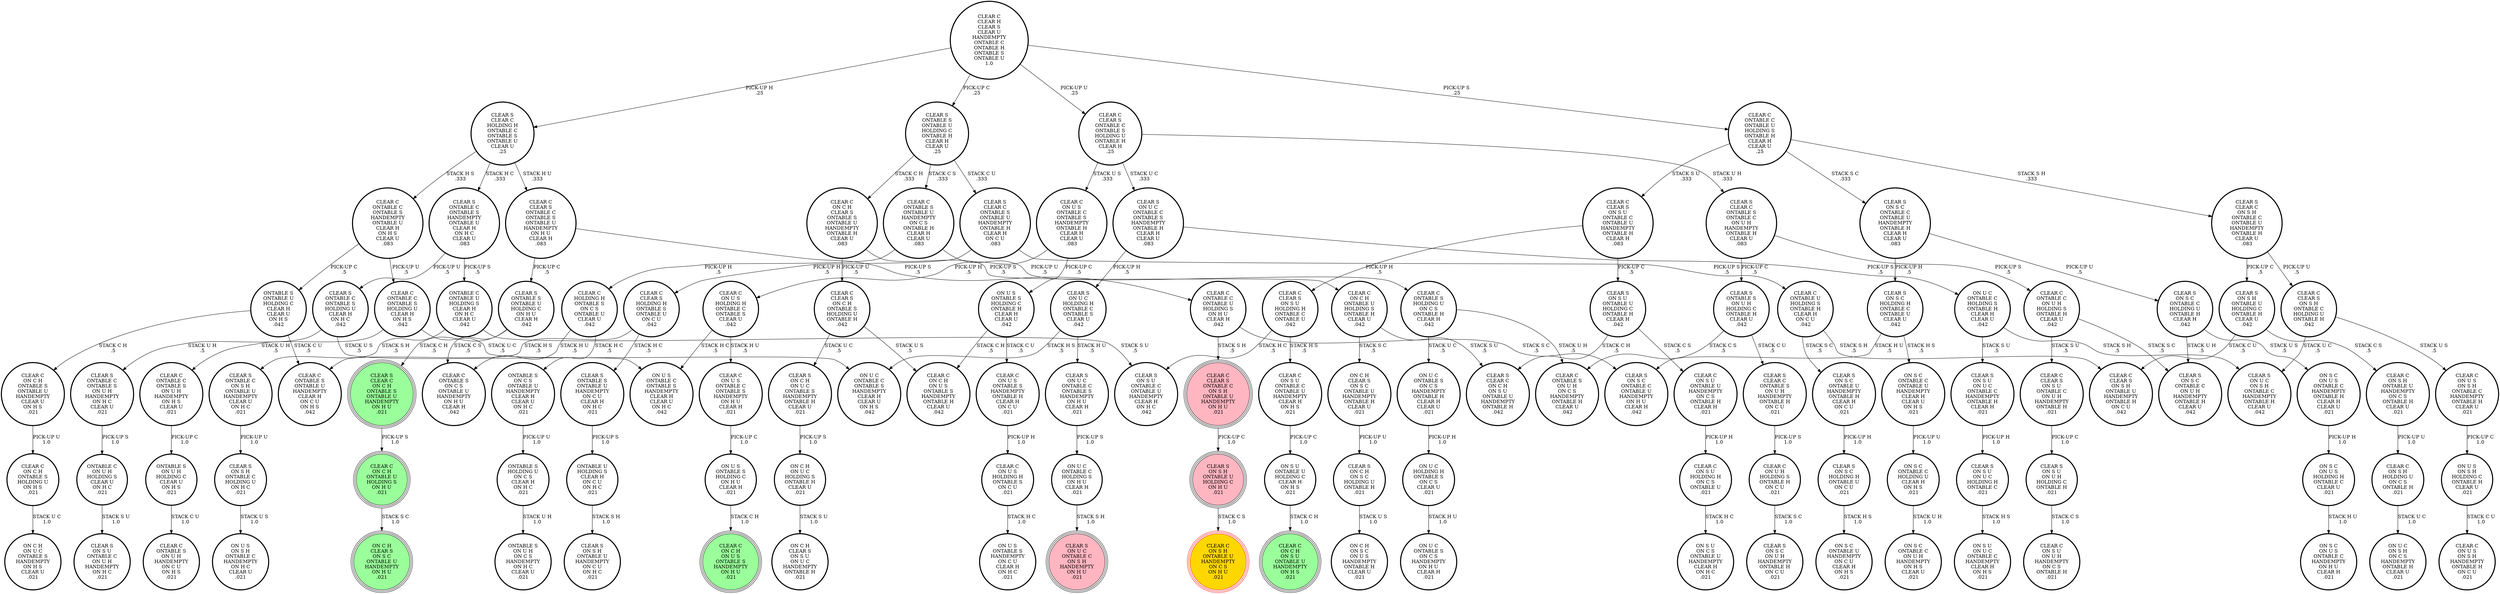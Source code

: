digraph {
"ONTABLE S\nONTABLE U\nHOLDING C\nCLEAR H\nCLEAR U\nON H S\n.042\n" -> "CLEAR C\nONTABLE S\nONTABLE U\nHANDEMPTY\nCLEAR H\nON C U\nON H S\n.042\n"[label="STACK C U\n.5\n"];
"ONTABLE S\nONTABLE U\nHOLDING C\nCLEAR H\nCLEAR U\nON H S\n.042\n" -> "CLEAR C\nON C H\nONTABLE S\nONTABLE U\nHANDEMPTY\nCLEAR U\nON H S\n.021\n"[label="STACK C H\n.5\n"];
"CLEAR C\nON C H\nONTABLE U\nHOLDING S\nON H U\n.021\n" -> "ON C H\nCLEAR S\nON S C\nONTABLE U\nHANDEMPTY\nON H U\n.021\n"[label="STACK S C\n1.0\n"];
"CLEAR S\nON U C\nHOLDING H\nONTABLE C\nONTABLE S\nCLEAR U\n.042\n" -> "CLEAR S\nON U C\nONTABLE C\nONTABLE S\nHANDEMPTY\nON H U\nCLEAR H\n.021\n"[label="STACK H U\n.5\n"];
"CLEAR S\nON U C\nHOLDING H\nONTABLE C\nONTABLE S\nCLEAR U\n.042\n" -> "ON U C\nONTABLE C\nONTABLE S\nHANDEMPTY\nCLEAR H\nCLEAR U\nON H S\n.042\n"[label="STACK H S\n.5\n"];
"CLEAR C\nCLEAR S\nON S U\nHOLDING H\nONTABLE C\nONTABLE U\n.042\n" -> "CLEAR C\nON S U\nONTABLE C\nONTABLE U\nHANDEMPTY\nCLEAR H\nON H S\n.021\n"[label="STACK H S\n.5\n"];
"CLEAR C\nCLEAR S\nON S U\nHOLDING H\nONTABLE C\nONTABLE U\n.042\n" -> "CLEAR S\nON S U\nONTABLE C\nONTABLE U\nHANDEMPTY\nCLEAR H\nON H C\n.042\n"[label="STACK H C\n.5\n"];
"ON U C\nONTABLE C\nHOLDING S\nON H U\nCLEAR H\n.021\n" -> "CLEAR S\nON U C\nONTABLE C\nON S H\nHANDEMPTY\nON H U\n.021\n"[label="STACK S H\n1.0\n"];
"CLEAR S\nON S H\nONTABLE C\nHOLDING U\nON H C\n.021\n" -> "ON U S\nON S H\nONTABLE C\nHANDEMPTY\nON H C\nCLEAR U\n.021\n"[label="STACK U S\n1.0\n"];
"CLEAR S\nCLEAR C\nONTABLE S\nONTABLE C\nON U H\nHANDEMPTY\nONTABLE H\nCLEAR U\n.083\n" -> "CLEAR C\nONTABLE C\nON U H\nHOLDING S\nONTABLE H\nCLEAR U\n.042\n"[label="PICK-UP S\n.5\n"];
"CLEAR S\nCLEAR C\nONTABLE S\nONTABLE C\nON U H\nHANDEMPTY\nONTABLE H\nCLEAR U\n.083\n" -> "CLEAR S\nONTABLE S\nON U H\nHOLDING C\nONTABLE H\nCLEAR U\n.042\n"[label="PICK-UP C\n.5\n"];
"CLEAR S\nON S C\nHOLDING H\nONTABLE U\nON C U\n.021\n" -> "ON S C\nONTABLE U\nHANDEMPTY\nON C U\nCLEAR H\nON H S\n.021\n"[label="STACK H S\n1.0\n"];
"CLEAR C\nON U S\nHOLDING H\nONTABLE C\nONTABLE S\nCLEAR U\n.042\n" -> "ON U S\nONTABLE C\nONTABLE S\nHANDEMPTY\nCLEAR H\nCLEAR U\nON H C\n.042\n"[label="STACK H C\n.5\n"];
"CLEAR C\nON U S\nHOLDING H\nONTABLE C\nONTABLE S\nCLEAR U\n.042\n" -> "CLEAR C\nON U S\nONTABLE C\nONTABLE S\nHANDEMPTY\nON H U\nCLEAR H\n.021\n"[label="STACK H U\n.5\n"];
"ON U C\nONTABLE C\nHOLDING S\nONTABLE H\nCLEAR H\nCLEAR U\n.042\n" -> "CLEAR S\nON U C\nON S H\nONTABLE C\nHANDEMPTY\nONTABLE H\nCLEAR U\n.042\n"[label="STACK S H\n.5\n"];
"ON U C\nONTABLE C\nHOLDING S\nONTABLE H\nCLEAR H\nCLEAR U\n.042\n" -> "CLEAR S\nON S U\nON U C\nONTABLE C\nHANDEMPTY\nONTABLE H\nCLEAR H\n.021\n"[label="STACK S U\n.5\n"];
"ON U S\nONTABLE S\nHOLDING C\nONTABLE H\nCLEAR H\nCLEAR U\n.042\n" -> "CLEAR C\nON U S\nONTABLE S\nHANDEMPTY\nONTABLE H\nCLEAR H\nON C U\n.021\n"[label="STACK C U\n.5\n"];
"ON U S\nONTABLE S\nHOLDING C\nONTABLE H\nCLEAR H\nCLEAR U\n.042\n" -> "CLEAR C\nON C H\nON U S\nONTABLE S\nHANDEMPTY\nONTABLE H\nCLEAR U\n.042\n"[label="STACK C H\n.5\n"];
"CLEAR S\nCLEAR C\nONTABLE S\nONTABLE U\nHANDEMPTY\nONTABLE H\nCLEAR H\nON C U\n.083\n" -> "CLEAR C\nCLEAR S\nHOLDING H\nONTABLE S\nONTABLE U\nON C U\n.042\n"[label="PICK-UP H\n.5\n"];
"CLEAR S\nCLEAR C\nONTABLE S\nONTABLE U\nHANDEMPTY\nONTABLE H\nCLEAR H\nON C U\n.083\n" -> "CLEAR C\nONTABLE U\nHOLDING S\nONTABLE H\nCLEAR H\nON C U\n.042\n"[label="PICK-UP S\n.5\n"];
"ON U C\nHOLDING H\nONTABLE S\nON C S\nCLEAR U\n.021\n" -> "ON U C\nONTABLE S\nON C S\nHANDEMPTY\nON H U\nCLEAR H\n.021\n"[label="STACK H U\n1.0\n"];
"CLEAR S\nCLEAR C\nHOLDING H\nONTABLE C\nONTABLE S\nONTABLE U\nCLEAR U\n.25\n" -> "CLEAR C\nONTABLE C\nONTABLE S\nHANDEMPTY\nONTABLE U\nCLEAR H\nON H S\nCLEAR U\n.083\n"[label="STACK H S\n.333\n"];
"CLEAR S\nCLEAR C\nHOLDING H\nONTABLE C\nONTABLE S\nONTABLE U\nCLEAR U\n.25\n" -> "CLEAR S\nONTABLE C\nONTABLE S\nHANDEMPTY\nONTABLE U\nCLEAR H\nON H C\nCLEAR U\n.083\n"[label="STACK H C\n.333\n"];
"CLEAR S\nCLEAR C\nHOLDING H\nONTABLE C\nONTABLE S\nONTABLE U\nCLEAR U\n.25\n" -> "CLEAR C\nCLEAR S\nONTABLE C\nONTABLE S\nONTABLE U\nHANDEMPTY\nON H U\nCLEAR H\n.083\n"[label="STACK H U\n.333\n"];
"CLEAR C\nCLEAR H\nCLEAR S\nCLEAR U\nHANDEMPTY\nONTABLE C\nONTABLE H\nONTABLE S\nONTABLE U\n1.0\n" -> "CLEAR S\nONTABLE S\nONTABLE U\nHOLDING C\nONTABLE H\nCLEAR H\nCLEAR U\n.25\n"[label="PICK-UP C\n.25\n"];
"CLEAR C\nCLEAR H\nCLEAR S\nCLEAR U\nHANDEMPTY\nONTABLE C\nONTABLE H\nONTABLE S\nONTABLE U\n1.0\n" -> "CLEAR C\nCLEAR S\nONTABLE C\nONTABLE S\nHOLDING U\nONTABLE H\nCLEAR H\n.25\n"[label="PICK-UP U\n.25\n"];
"CLEAR C\nCLEAR H\nCLEAR S\nCLEAR U\nHANDEMPTY\nONTABLE C\nONTABLE H\nONTABLE S\nONTABLE U\n1.0\n" -> "CLEAR C\nONTABLE C\nONTABLE U\nHOLDING S\nONTABLE H\nCLEAR H\nCLEAR U\n.25\n"[label="PICK-UP S\n.25\n"];
"CLEAR C\nCLEAR H\nCLEAR S\nCLEAR U\nHANDEMPTY\nONTABLE C\nONTABLE H\nONTABLE S\nONTABLE U\n1.0\n" -> "CLEAR S\nCLEAR C\nHOLDING H\nONTABLE C\nONTABLE S\nONTABLE U\nCLEAR U\n.25\n"[label="PICK-UP H\n.25\n"];
"ON C H\nON U C\nHOLDING S\nONTABLE H\nCLEAR U\n.021\n" -> "ON C H\nCLEAR S\nON S U\nON U C\nHANDEMPTY\nONTABLE H\n.021\n"[label="STACK S U\n1.0\n"];
"CLEAR C\nCLEAR S\nONTABLE C\nONTABLE S\nHOLDING U\nONTABLE H\nCLEAR H\n.25\n" -> "CLEAR S\nON U C\nONTABLE C\nONTABLE S\nHANDEMPTY\nONTABLE H\nCLEAR H\nCLEAR U\n.083\n"[label="STACK U C\n.333\n"];
"CLEAR C\nCLEAR S\nONTABLE C\nONTABLE S\nHOLDING U\nONTABLE H\nCLEAR H\n.25\n" -> "CLEAR S\nCLEAR C\nONTABLE S\nONTABLE C\nON U H\nHANDEMPTY\nONTABLE H\nCLEAR U\n.083\n"[label="STACK U H\n.333\n"];
"CLEAR C\nCLEAR S\nONTABLE C\nONTABLE S\nHOLDING U\nONTABLE H\nCLEAR H\n.25\n" -> "CLEAR C\nON U S\nONTABLE C\nONTABLE S\nHANDEMPTY\nONTABLE H\nCLEAR H\nCLEAR U\n.083\n"[label="STACK U S\n.333\n"];
"CLEAR S\nCLEAR C\nON S H\nONTABLE C\nONTABLE U\nHANDEMPTY\nONTABLE H\nCLEAR U\n.083\n" -> "CLEAR S\nON S H\nONTABLE U\nHOLDING C\nONTABLE H\nCLEAR U\n.042\n"[label="PICK-UP C\n.5\n"];
"CLEAR S\nCLEAR C\nON S H\nONTABLE C\nONTABLE U\nHANDEMPTY\nONTABLE H\nCLEAR U\n.083\n" -> "CLEAR C\nCLEAR S\nON S H\nONTABLE C\nHOLDING U\nONTABLE H\n.042\n"[label="PICK-UP U\n.5\n"];
"ON U S\nONTABLE S\nHOLDING C\nON H U\nCLEAR H\n.021\n" -> "CLEAR C\nON C H\nON U S\nONTABLE S\nHANDEMPTY\nON H U\n.021\n"[label="STACK C H\n1.0\n"];
"CLEAR S\nON S H\nONTABLE U\nHOLDING C\nONTABLE H\nCLEAR U\n.042\n" -> "CLEAR C\nON S H\nONTABLE U\nHANDEMPTY\nON C S\nONTABLE H\nCLEAR U\n.021\n"[label="STACK C S\n.5\n"];
"CLEAR S\nON S H\nONTABLE U\nHOLDING C\nONTABLE H\nCLEAR U\n.042\n" -> "CLEAR C\nCLEAR S\nON S H\nONTABLE U\nHANDEMPTY\nONTABLE H\nON C U\n.042\n"[label="STACK C U\n.5\n"];
"CLEAR S\nONTABLE C\nONTABLE S\nHANDEMPTY\nONTABLE U\nCLEAR H\nON H C\nCLEAR U\n.083\n" -> "CLEAR S\nONTABLE C\nONTABLE S\nHOLDING U\nCLEAR H\nON H C\n.042\n"[label="PICK-UP U\n.5\n"];
"CLEAR S\nONTABLE C\nONTABLE S\nHANDEMPTY\nONTABLE U\nCLEAR H\nON H C\nCLEAR U\n.083\n" -> "ONTABLE C\nONTABLE U\nHOLDING S\nCLEAR H\nON H C\nCLEAR U\n.042\n"[label="PICK-UP S\n.5\n"];
"CLEAR C\nCLEAR S\nON S U\nONTABLE C\nONTABLE U\nHANDEMPTY\nONTABLE H\nCLEAR H\n.083\n" -> "CLEAR C\nCLEAR S\nON S U\nHOLDING H\nONTABLE C\nONTABLE U\n.042\n"[label="PICK-UP H\n.5\n"];
"CLEAR C\nCLEAR S\nON S U\nONTABLE C\nONTABLE U\nHANDEMPTY\nONTABLE H\nCLEAR H\n.083\n" -> "CLEAR S\nON S U\nONTABLE U\nHOLDING C\nONTABLE H\nCLEAR H\n.042\n"[label="PICK-UP C\n.5\n"];
"CLEAR C\nON U S\nONTABLE C\nONTABLE S\nHANDEMPTY\nON H U\nCLEAR H\n.021\n" -> "ON U S\nONTABLE S\nHOLDING C\nON H U\nCLEAR H\n.021\n"[label="PICK-UP C\n1.0\n"];
"CLEAR C\nON S U\nONTABLE C\nONTABLE U\nHANDEMPTY\nCLEAR H\nON H S\n.021\n" -> "ON S U\nONTABLE U\nHOLDING C\nCLEAR H\nON H S\n.021\n"[label="PICK-UP C\n1.0\n"];
"CLEAR S\nONTABLE S\nONTABLE U\nHOLDING C\nONTABLE H\nCLEAR H\nCLEAR U\n.25\n" -> "CLEAR S\nCLEAR C\nONTABLE S\nONTABLE U\nHANDEMPTY\nONTABLE H\nCLEAR H\nON C U\n.083\n"[label="STACK C U\n.333\n"];
"CLEAR S\nONTABLE S\nONTABLE U\nHOLDING C\nONTABLE H\nCLEAR H\nCLEAR U\n.25\n" -> "CLEAR C\nONTABLE S\nONTABLE U\nHANDEMPTY\nON C S\nONTABLE H\nCLEAR H\nCLEAR U\n.083\n"[label="STACK C S\n.333\n"];
"CLEAR S\nONTABLE S\nONTABLE U\nHOLDING C\nONTABLE H\nCLEAR H\nCLEAR U\n.25\n" -> "CLEAR C\nON C H\nCLEAR S\nONTABLE S\nONTABLE U\nHANDEMPTY\nONTABLE H\nCLEAR U\n.083\n"[label="STACK C H\n.333\n"];
"CLEAR S\nONTABLE S\nONTABLE U\nHOLDING C\nON H U\nCLEAR H\n.042\n" -> "CLEAR S\nCLEAR C\nON C H\nONTABLE S\nONTABLE U\nHANDEMPTY\nON H U\n.021\n"[label="STACK C H\n.5\n"];
"CLEAR S\nONTABLE S\nONTABLE U\nHOLDING C\nON H U\nCLEAR H\n.042\n" -> "CLEAR C\nONTABLE S\nON C S\nONTABLE U\nHANDEMPTY\nON H U\nCLEAR H\n.042\n"[label="STACK C S\n.5\n"];
"CLEAR C\nONTABLE S\nHOLDING U\nON C S\nONTABLE H\nCLEAR H\n.042\n" -> "ON U C\nONTABLE S\nON C S\nHANDEMPTY\nONTABLE H\nCLEAR H\nCLEAR U\n.021\n"[label="STACK U C\n.5\n"];
"CLEAR C\nONTABLE S\nHOLDING U\nON C S\nONTABLE H\nCLEAR H\n.042\n" -> "CLEAR C\nONTABLE S\nON U H\nON C S\nHANDEMPTY\nONTABLE H\nCLEAR U\n.042\n"[label="STACK U H\n.5\n"];
"ON U C\nONTABLE S\nON C S\nHANDEMPTY\nONTABLE H\nCLEAR H\nCLEAR U\n.021\n" -> "ON U C\nHOLDING H\nONTABLE S\nON C S\nCLEAR U\n.021\n"[label="PICK-UP H\n1.0\n"];
"CLEAR C\nON U S\nONTABLE S\nHANDEMPTY\nONTABLE H\nCLEAR H\nON C U\n.021\n" -> "CLEAR C\nON U S\nHOLDING H\nONTABLE S\nON C U\n.021\n"[label="PICK-UP H\n1.0\n"];
"CLEAR S\nON S H\nONTABLE U\nHOLDING C\nON H U\n.021\n" -> "CLEAR C\nON S H\nONTABLE U\nHANDEMPTY\nON C S\nON H U\n.021\n"[label="STACK C S\n1.0\n"];
"CLEAR S\nCLEAR C\nON C H\nONTABLE S\nONTABLE U\nHANDEMPTY\nON H U\n.021\n" -> "CLEAR C\nON C H\nONTABLE U\nHOLDING S\nON H U\n.021\n"[label="PICK-UP S\n1.0\n"];
"CLEAR C\nON C H\nONTABLE S\nONTABLE U\nHANDEMPTY\nCLEAR U\nON H S\n.021\n" -> "CLEAR C\nON C H\nONTABLE S\nHOLDING U\nON H S\n.021\n"[label="PICK-UP U\n1.0\n"];
"CLEAR C\nON C H\nCLEAR S\nONTABLE S\nONTABLE U\nHANDEMPTY\nONTABLE H\nCLEAR U\n.083\n" -> "CLEAR C\nCLEAR S\nON C H\nONTABLE S\nHOLDING U\nONTABLE H\n.042\n"[label="PICK-UP U\n.5\n"];
"CLEAR C\nON C H\nCLEAR S\nONTABLE S\nONTABLE U\nHANDEMPTY\nONTABLE H\nCLEAR U\n.083\n" -> "CLEAR C\nON C H\nONTABLE U\nHOLDING S\nONTABLE H\nCLEAR U\n.042\n"[label="PICK-UP S\n.5\n"];
"CLEAR C\nCLEAR S\nONTABLE C\nON S H\nONTABLE U\nHANDEMPTY\nON H U\n.021\n" -> "CLEAR S\nON S H\nONTABLE U\nHOLDING C\nON H U\n.021\n"[label="PICK-UP C\n1.0\n"];
"CLEAR C\nONTABLE C\nONTABLE S\nON U H\nHANDEMPTY\nON H S\nCLEAR U\n.021\n" -> "ONTABLE S\nON U H\nHOLDING C\nCLEAR U\nON H S\n.021\n"[label="PICK-UP C\n1.0\n"];
"ONTABLE C\nONTABLE U\nHOLDING S\nCLEAR H\nON H C\nCLEAR U\n.042\n" -> "CLEAR S\nONTABLE C\nON S H\nONTABLE U\nHANDEMPTY\nCLEAR U\nON H C\n.021\n"[label="STACK S H\n.5\n"];
"ONTABLE C\nONTABLE U\nHOLDING S\nCLEAR H\nON H C\nCLEAR U\n.042\n" -> "CLEAR S\nON S U\nONTABLE C\nONTABLE U\nHANDEMPTY\nCLEAR H\nON H C\n.042\n"[label="STACK S U\n.5\n"];
"CLEAR C\nON S H\nONTABLE U\nHANDEMPTY\nON C S\nONTABLE H\nCLEAR U\n.021\n" -> "CLEAR C\nON S H\nHOLDING U\nON C S\nONTABLE H\n.021\n"[label="PICK-UP U\n1.0\n"];
"CLEAR C\nONTABLE C\nON U H\nHOLDING S\nONTABLE H\nCLEAR U\n.042\n" -> "CLEAR C\nCLEAR S\nON S U\nONTABLE C\nON U H\nHANDEMPTY\nONTABLE H\n.021\n"[label="STACK S U\n.5\n"];
"CLEAR C\nONTABLE C\nON U H\nHOLDING S\nONTABLE H\nCLEAR U\n.042\n" -> "CLEAR S\nON S C\nONTABLE C\nON U H\nHANDEMPTY\nONTABLE H\nCLEAR U\n.042\n"[label="STACK S C\n.5\n"];
"ONTABLE S\nON U H\nHOLDING C\nCLEAR U\nON H S\n.021\n" -> "CLEAR C\nONTABLE S\nON U H\nHANDEMPTY\nON C U\nON H S\n.021\n"[label="STACK C U\n1.0\n"];
"ON S U\nONTABLE U\nHOLDING C\nCLEAR H\nON H S\n.021\n" -> "CLEAR C\nON C H\nON S U\nONTABLE U\nHANDEMPTY\nON H S\n.021\n"[label="STACK C H\n1.0\n"];
"CLEAR S\nON S C\nHOLDING H\nONTABLE C\nONTABLE U\nCLEAR U\n.042\n" -> "CLEAR S\nON S C\nONTABLE C\nONTABLE U\nHANDEMPTY\nON H U\nCLEAR H\n.042\n"[label="STACK H U\n.5\n"];
"CLEAR S\nON S C\nHOLDING H\nONTABLE C\nONTABLE U\nCLEAR U\n.042\n" -> "ON S C\nONTABLE C\nONTABLE U\nHANDEMPTY\nCLEAR H\nCLEAR U\nON H S\n.021\n"[label="STACK H S\n.5\n"];
"CLEAR C\nONTABLE C\nONTABLE S\nHOLDING U\nCLEAR H\nON H S\n.042\n" -> "CLEAR C\nONTABLE C\nONTABLE S\nON U H\nHANDEMPTY\nON H S\nCLEAR U\n.021\n"[label="STACK U H\n.5\n"];
"CLEAR C\nONTABLE C\nONTABLE S\nHOLDING U\nCLEAR H\nON H S\n.042\n" -> "ON U C\nONTABLE C\nONTABLE S\nHANDEMPTY\nCLEAR H\nCLEAR U\nON H S\n.042\n"[label="STACK U C\n.5\n"];
"CLEAR S\nON S C\nONTABLE C\nHOLDING U\nONTABLE H\nCLEAR H\n.042\n" -> "CLEAR S\nON S C\nONTABLE C\nON U H\nHANDEMPTY\nONTABLE H\nCLEAR U\n.042\n"[label="STACK U H\n.5\n"];
"CLEAR S\nON S C\nONTABLE C\nHOLDING U\nONTABLE H\nCLEAR H\n.042\n" -> "ON S C\nON U S\nONTABLE C\nHANDEMPTY\nONTABLE H\nCLEAR H\nCLEAR U\n.021\n"[label="STACK U S\n.5\n"];
"CLEAR C\nCLEAR S\nON C H\nONTABLE S\nHOLDING U\nONTABLE H\n.042\n" -> "CLEAR C\nON C H\nON U S\nONTABLE S\nHANDEMPTY\nONTABLE H\nCLEAR U\n.042\n"[label="STACK U S\n.5\n"];
"CLEAR C\nCLEAR S\nON C H\nONTABLE S\nHOLDING U\nONTABLE H\n.042\n" -> "CLEAR S\nON C H\nON U C\nONTABLE S\nHANDEMPTY\nONTABLE H\nCLEAR U\n.021\n"[label="STACK U C\n.5\n"];
"CLEAR S\nON S U\nON U C\nONTABLE C\nHANDEMPTY\nONTABLE H\nCLEAR H\n.021\n" -> "CLEAR S\nON S U\nON U C\nHOLDING H\nONTABLE C\n.021\n"[label="PICK-UP H\n1.0\n"];
"CLEAR S\nONTABLE C\nON S H\nONTABLE U\nHANDEMPTY\nCLEAR U\nON H C\n.021\n" -> "CLEAR S\nON S H\nONTABLE C\nHOLDING U\nON H C\n.021\n"[label="PICK-UP U\n1.0\n"];
"ONTABLE U\nHOLDING S\nCLEAR H\nON C U\nON H C\n.021\n" -> "CLEAR S\nON S H\nONTABLE U\nHANDEMPTY\nON C U\nON H C\n.021\n"[label="STACK S H\n1.0\n"];
"CLEAR S\nON C H\nON S C\nHOLDING U\nONTABLE H\n.021\n" -> "ON C H\nON S C\nON U S\nHANDEMPTY\nONTABLE H\nCLEAR U\n.021\n"[label="STACK U S\n1.0\n"];
"CLEAR S\nONTABLE C\nONTABLE S\nON U H\nHANDEMPTY\nON H C\nCLEAR U\n.021\n" -> "ONTABLE C\nON U H\nHOLDING S\nCLEAR U\nON H C\n.021\n"[label="PICK-UP S\n1.0\n"];
"ON C H\nCLEAR S\nON S C\nONTABLE U\nHANDEMPTY\nONTABLE H\nCLEAR U\n.021\n" -> "CLEAR S\nON C H\nON S C\nHOLDING U\nONTABLE H\n.021\n"[label="PICK-UP U\n1.0\n"];
"CLEAR C\nONTABLE U\nHOLDING S\nONTABLE H\nCLEAR H\nON C U\n.042\n" -> "CLEAR C\nCLEAR S\nON S H\nONTABLE U\nHANDEMPTY\nONTABLE H\nON C U\n.042\n"[label="STACK S H\n.5\n"];
"CLEAR C\nONTABLE U\nHOLDING S\nONTABLE H\nCLEAR H\nON C U\n.042\n" -> "CLEAR S\nON S C\nONTABLE U\nHANDEMPTY\nONTABLE H\nCLEAR H\nON C U\n.021\n"[label="STACK S C\n.5\n"];
"CLEAR C\nONTABLE S\nONTABLE U\nHANDEMPTY\nON C S\nONTABLE H\nCLEAR H\nCLEAR U\n.083\n" -> "CLEAR C\nHOLDING H\nONTABLE S\nON C S\nONTABLE U\nCLEAR U\n.042\n"[label="PICK-UP H\n.5\n"];
"CLEAR C\nONTABLE S\nONTABLE U\nHANDEMPTY\nON C S\nONTABLE H\nCLEAR H\nCLEAR U\n.083\n" -> "CLEAR C\nONTABLE S\nHOLDING U\nON C S\nONTABLE H\nCLEAR H\n.042\n"[label="PICK-UP U\n.5\n"];
"CLEAR C\nON U S\nON S H\nONTABLE C\nHANDEMPTY\nONTABLE H\nCLEAR U\n.021\n" -> "ON U S\nON S H\nHOLDING C\nONTABLE H\nCLEAR U\n.021\n"[label="PICK-UP C\n1.0\n"];
"ON S C\nONTABLE C\nONTABLE U\nHANDEMPTY\nCLEAR H\nCLEAR U\nON H S\n.021\n" -> "ON S C\nONTABLE C\nHOLDING U\nCLEAR H\nON H S\n.021\n"[label="PICK-UP U\n1.0\n"];
"ONTABLE S\nHOLDING U\nON C S\nCLEAR H\nON H C\n.021\n" -> "ONTABLE S\nON U H\nON C S\nHANDEMPTY\nON H C\nCLEAR U\n.021\n"[label="STACK U H\n1.0\n"];
"CLEAR S\nON U C\nONTABLE C\nONTABLE S\nHANDEMPTY\nON H U\nCLEAR H\n.021\n" -> "ON U C\nONTABLE C\nHOLDING S\nON H U\nCLEAR H\n.021\n"[label="PICK-UP S\n1.0\n"];
"CLEAR S\nON U C\nONTABLE C\nONTABLE S\nHANDEMPTY\nONTABLE H\nCLEAR H\nCLEAR U\n.083\n" -> "ON U C\nONTABLE C\nHOLDING S\nONTABLE H\nCLEAR H\nCLEAR U\n.042\n"[label="PICK-UP S\n.5\n"];
"CLEAR S\nON U C\nONTABLE C\nONTABLE S\nHANDEMPTY\nONTABLE H\nCLEAR H\nCLEAR U\n.083\n" -> "CLEAR S\nON U C\nHOLDING H\nONTABLE C\nONTABLE S\nCLEAR U\n.042\n"[label="PICK-UP H\n.5\n"];
"ONTABLE S\nON C S\nONTABLE U\nHANDEMPTY\nCLEAR H\nCLEAR U\nON H C\n.021\n" -> "ONTABLE S\nHOLDING U\nON C S\nCLEAR H\nON H C\n.021\n"[label="PICK-UP U\n1.0\n"];
"CLEAR C\nCLEAR S\nON S U\nONTABLE C\nON U H\nHANDEMPTY\nONTABLE H\n.021\n" -> "CLEAR S\nON S U\nON U H\nHOLDING C\nONTABLE H\n.021\n"[label="PICK-UP C\n1.0\n"];
"CLEAR S\nON S U\nON U C\nHOLDING H\nONTABLE C\n.021\n" -> "ON S U\nON U C\nONTABLE C\nHANDEMPTY\nCLEAR H\nON H S\n.021\n"[label="STACK H S\n1.0\n"];
"CLEAR C\nON S U\nHOLDING H\nON C S\nONTABLE U\n.021\n" -> "ON S U\nON C S\nONTABLE U\nHANDEMPTY\nCLEAR H\nON H C\n.021\n"[label="STACK H C\n1.0\n"];
"CLEAR C\nON C H\nONTABLE U\nHOLDING S\nONTABLE H\nCLEAR U\n.042\n" -> "CLEAR S\nCLEAR C\nON C H\nON S U\nONTABLE U\nHANDEMPTY\nONTABLE H\n.042\n"[label="STACK S U\n.5\n"];
"CLEAR C\nON C H\nONTABLE U\nHOLDING S\nONTABLE H\nCLEAR U\n.042\n" -> "ON C H\nCLEAR S\nON S C\nONTABLE U\nHANDEMPTY\nONTABLE H\nCLEAR U\n.021\n"[label="STACK S C\n.5\n"];
"CLEAR C\nON U H\nHOLDING S\nONTABLE H\nON C U\n.021\n" -> "CLEAR S\nON S C\nON U H\nHANDEMPTY\nONTABLE H\nON C U\n.021\n"[label="STACK S C\n1.0\n"];
"CLEAR C\nON S H\nHOLDING U\nON C S\nONTABLE H\n.021\n" -> "ON U C\nON S H\nON C S\nHANDEMPTY\nONTABLE H\nCLEAR U\n.021\n"[label="STACK U C\n1.0\n"];
"CLEAR C\nCLEAR S\nONTABLE C\nONTABLE S\nONTABLE U\nHANDEMPTY\nON H U\nCLEAR H\n.083\n" -> "CLEAR C\nONTABLE C\nONTABLE U\nHOLDING S\nON H U\nCLEAR H\n.042\n"[label="PICK-UP S\n.5\n"];
"CLEAR C\nCLEAR S\nONTABLE C\nONTABLE S\nONTABLE U\nHANDEMPTY\nON H U\nCLEAR H\n.083\n" -> "CLEAR S\nONTABLE S\nONTABLE U\nHOLDING C\nON H U\nCLEAR H\n.042\n"[label="PICK-UP C\n.5\n"];
"ONTABLE C\nON U H\nHOLDING S\nCLEAR U\nON H C\n.021\n" -> "CLEAR S\nON S U\nONTABLE C\nON U H\nHANDEMPTY\nON H C\n.021\n"[label="STACK S U\n1.0\n"];
"ON S C\nONTABLE C\nHOLDING U\nCLEAR H\nON H S\n.021\n" -> "ON S C\nONTABLE C\nON U H\nHANDEMPTY\nON H S\nCLEAR U\n.021\n"[label="STACK U H\n1.0\n"];
"CLEAR C\nONTABLE C\nONTABLE U\nHOLDING S\nONTABLE H\nCLEAR H\nCLEAR U\n.25\n" -> "CLEAR S\nON S C\nONTABLE C\nONTABLE U\nHANDEMPTY\nONTABLE H\nCLEAR H\nCLEAR U\n.083\n"[label="STACK S C\n.333\n"];
"CLEAR C\nONTABLE C\nONTABLE U\nHOLDING S\nONTABLE H\nCLEAR H\nCLEAR U\n.25\n" -> "CLEAR C\nCLEAR S\nON S U\nONTABLE C\nONTABLE U\nHANDEMPTY\nONTABLE H\nCLEAR H\n.083\n"[label="STACK S U\n.333\n"];
"CLEAR C\nONTABLE C\nONTABLE U\nHOLDING S\nONTABLE H\nCLEAR H\nCLEAR U\n.25\n" -> "CLEAR S\nCLEAR C\nON S H\nONTABLE C\nONTABLE U\nHANDEMPTY\nONTABLE H\nCLEAR U\n.083\n"[label="STACK S H\n.333\n"];
"CLEAR C\nON C H\nONTABLE S\nHOLDING U\nON H S\n.021\n" -> "ON C H\nON U C\nONTABLE S\nHANDEMPTY\nON H S\nCLEAR U\n.021\n"[label="STACK U C\n1.0\n"];
"CLEAR S\nON S C\nONTABLE U\nHANDEMPTY\nONTABLE H\nCLEAR H\nON C U\n.021\n" -> "CLEAR S\nON S C\nHOLDING H\nONTABLE U\nON C U\n.021\n"[label="PICK-UP H\n1.0\n"];
"CLEAR S\nONTABLE S\nON U H\nHOLDING C\nONTABLE H\nCLEAR U\n.042\n" -> "CLEAR C\nONTABLE S\nON U H\nON C S\nHANDEMPTY\nONTABLE H\nCLEAR U\n.042\n"[label="STACK C S\n.5\n"];
"CLEAR S\nONTABLE S\nON U H\nHOLDING C\nONTABLE H\nCLEAR U\n.042\n" -> "CLEAR S\nCLEAR C\nONTABLE S\nON U H\nHANDEMPTY\nONTABLE H\nON C U\n.021\n"[label="STACK C U\n.5\n"];
"CLEAR S\nON S C\nONTABLE C\nONTABLE U\nHANDEMPTY\nONTABLE H\nCLEAR H\nCLEAR U\n.083\n" -> "CLEAR S\nON S C\nONTABLE C\nHOLDING U\nONTABLE H\nCLEAR H\n.042\n"[label="PICK-UP U\n.5\n"];
"CLEAR S\nON S C\nONTABLE C\nONTABLE U\nHANDEMPTY\nONTABLE H\nCLEAR H\nCLEAR U\n.083\n" -> "CLEAR S\nON S C\nHOLDING H\nONTABLE C\nONTABLE U\nCLEAR U\n.042\n"[label="PICK-UP H\n.5\n"];
"ON S C\nON U S\nHOLDING H\nONTABLE C\nCLEAR U\n.021\n" -> "ON S C\nON U S\nONTABLE C\nHANDEMPTY\nON H U\nCLEAR H\n.021\n"[label="STACK H U\n1.0\n"];
"CLEAR C\nON U S\nHOLDING H\nONTABLE S\nON C U\n.021\n" -> "ON U S\nONTABLE S\nHANDEMPTY\nON C U\nCLEAR H\nON H C\n.021\n"[label="STACK H C\n1.0\n"];
"CLEAR C\nCLEAR S\nON S H\nONTABLE C\nHOLDING U\nONTABLE H\n.042\n" -> "CLEAR C\nON U S\nON S H\nONTABLE C\nHANDEMPTY\nONTABLE H\nCLEAR U\n.021\n"[label="STACK U S\n.5\n"];
"CLEAR C\nCLEAR S\nON S H\nONTABLE C\nHOLDING U\nONTABLE H\n.042\n" -> "CLEAR S\nON U C\nON S H\nONTABLE C\nHANDEMPTY\nONTABLE H\nCLEAR U\n.042\n"[label="STACK U C\n.5\n"];
"CLEAR S\nONTABLE C\nONTABLE S\nHOLDING U\nCLEAR H\nON H C\n.042\n" -> "CLEAR S\nONTABLE C\nONTABLE S\nON U H\nHANDEMPTY\nON H C\nCLEAR U\n.021\n"[label="STACK U H\n.5\n"];
"CLEAR S\nONTABLE C\nONTABLE S\nHOLDING U\nCLEAR H\nON H C\n.042\n" -> "ON U S\nONTABLE C\nONTABLE S\nHANDEMPTY\nCLEAR H\nCLEAR U\nON H C\n.042\n"[label="STACK U S\n.5\n"];
"CLEAR C\nON U S\nONTABLE C\nONTABLE S\nHANDEMPTY\nONTABLE H\nCLEAR H\nCLEAR U\n.083\n" -> "CLEAR C\nON U S\nHOLDING H\nONTABLE C\nONTABLE S\nCLEAR U\n.042\n"[label="PICK-UP H\n.5\n"];
"CLEAR C\nON U S\nONTABLE C\nONTABLE S\nHANDEMPTY\nONTABLE H\nCLEAR H\nCLEAR U\n.083\n" -> "ON U S\nONTABLE S\nHOLDING C\nONTABLE H\nCLEAR H\nCLEAR U\n.042\n"[label="PICK-UP C\n.5\n"];
"ON S C\nON U S\nONTABLE C\nHANDEMPTY\nONTABLE H\nCLEAR H\nCLEAR U\n.021\n" -> "ON S C\nON U S\nHOLDING H\nONTABLE C\nCLEAR U\n.021\n"[label="PICK-UP H\n1.0\n"];
"CLEAR C\nHOLDING H\nONTABLE S\nON C S\nONTABLE U\nCLEAR U\n.042\n" -> "CLEAR C\nONTABLE S\nON C S\nONTABLE U\nHANDEMPTY\nON H U\nCLEAR H\n.042\n"[label="STACK H U\n.5\n"];
"CLEAR C\nHOLDING H\nONTABLE S\nON C S\nONTABLE U\nCLEAR U\n.042\n" -> "ONTABLE S\nON C S\nONTABLE U\nHANDEMPTY\nCLEAR H\nCLEAR U\nON H C\n.021\n"[label="STACK H C\n.5\n"];
"CLEAR C\nCLEAR S\nHOLDING H\nONTABLE S\nONTABLE U\nON C U\n.042\n" -> "CLEAR S\nONTABLE S\nONTABLE U\nHANDEMPTY\nON C U\nCLEAR H\nON H C\n.021\n"[label="STACK H C\n.5\n"];
"CLEAR C\nCLEAR S\nHOLDING H\nONTABLE S\nONTABLE U\nON C U\n.042\n" -> "CLEAR C\nONTABLE S\nONTABLE U\nHANDEMPTY\nCLEAR H\nON C U\nON H S\n.042\n"[label="STACK H S\n.5\n"];
"CLEAR S\nON C H\nON U C\nONTABLE S\nHANDEMPTY\nONTABLE H\nCLEAR U\n.021\n" -> "ON C H\nON U C\nHOLDING S\nONTABLE H\nCLEAR U\n.021\n"[label="PICK-UP S\n1.0\n"];
"CLEAR S\nON S U\nONTABLE U\nHOLDING C\nONTABLE H\nCLEAR H\n.042\n" -> "CLEAR S\nCLEAR C\nON C H\nON S U\nONTABLE U\nHANDEMPTY\nONTABLE H\n.042\n"[label="STACK C H\n.5\n"];
"CLEAR S\nON S U\nONTABLE U\nHOLDING C\nONTABLE H\nCLEAR H\n.042\n" -> "CLEAR C\nON S U\nONTABLE U\nHANDEMPTY\nON C S\nONTABLE H\nCLEAR H\n.021\n"[label="STACK C S\n.5\n"];
"CLEAR C\nON S U\nONTABLE U\nHANDEMPTY\nON C S\nONTABLE H\nCLEAR H\n.021\n" -> "CLEAR C\nON S U\nHOLDING H\nON C S\nONTABLE U\n.021\n"[label="PICK-UP H\n1.0\n"];
"ON U S\nON S H\nHOLDING C\nONTABLE H\nCLEAR U\n.021\n" -> "CLEAR C\nON U S\nON S H\nHANDEMPTY\nONTABLE H\nON C U\n.021\n"[label="STACK C U\n1.0\n"];
"CLEAR C\nONTABLE C\nONTABLE U\nHOLDING S\nON H U\nCLEAR H\n.042\n" -> "CLEAR S\nON S C\nONTABLE C\nONTABLE U\nHANDEMPTY\nON H U\nCLEAR H\n.042\n"[label="STACK S C\n.5\n"];
"CLEAR C\nONTABLE C\nONTABLE U\nHOLDING S\nON H U\nCLEAR H\n.042\n" -> "CLEAR C\nCLEAR S\nONTABLE C\nON S H\nONTABLE U\nHANDEMPTY\nON H U\n.021\n"[label="STACK S H\n.5\n"];
"CLEAR S\nONTABLE S\nONTABLE U\nHANDEMPTY\nON C U\nCLEAR H\nON H C\n.021\n" -> "ONTABLE U\nHOLDING S\nCLEAR H\nON C U\nON H C\n.021\n"[label="PICK-UP S\n1.0\n"];
"CLEAR S\nCLEAR C\nONTABLE S\nON U H\nHANDEMPTY\nONTABLE H\nON C U\n.021\n" -> "CLEAR C\nON U H\nHOLDING S\nONTABLE H\nON C U\n.021\n"[label="PICK-UP S\n1.0\n"];
"CLEAR C\nONTABLE C\nONTABLE S\nHANDEMPTY\nONTABLE U\nCLEAR H\nON H S\nCLEAR U\n.083\n" -> "CLEAR C\nONTABLE C\nONTABLE S\nHOLDING U\nCLEAR H\nON H S\n.042\n"[label="PICK-UP U\n.5\n"];
"CLEAR C\nONTABLE C\nONTABLE S\nHANDEMPTY\nONTABLE U\nCLEAR H\nON H S\nCLEAR U\n.083\n" -> "ONTABLE S\nONTABLE U\nHOLDING C\nCLEAR H\nCLEAR U\nON H S\n.042\n"[label="PICK-UP C\n.5\n"];
"CLEAR S\nON S U\nON U H\nHOLDING C\nONTABLE H\n.021\n" -> "CLEAR C\nON S U\nON U H\nHANDEMPTY\nON C S\nONTABLE H\n.021\n"[label="STACK C S\n1.0\n"];
"ON U C\nONTABLE C\nONTABLE S\nHANDEMPTY\nCLEAR H\nCLEAR U\nON H S\n.042\n" [shape=circle, penwidth=3];
"ON U C\nON S H\nON C S\nHANDEMPTY\nONTABLE H\nCLEAR U\n.021\n" [shape=circle, penwidth=3];
"CLEAR S\nON S H\nONTABLE U\nHANDEMPTY\nON C U\nON H C\n.021\n" [shape=circle, penwidth=3];
"CLEAR C\nONTABLE S\nONTABLE U\nHANDEMPTY\nCLEAR H\nON C U\nON H S\n.042\n" [shape=circle, penwidth=3];
"ON C H\nON S C\nON U S\nHANDEMPTY\nONTABLE H\nCLEAR U\n.021\n" [shape=circle, penwidth=3];
"ON U S\nONTABLE C\nONTABLE S\nHANDEMPTY\nCLEAR H\nCLEAR U\nON H C\n.042\n" [shape=circle, penwidth=3];
"CLEAR C\nONTABLE S\nON U H\nHANDEMPTY\nON C U\nON H S\n.021\n" [shape=circle, penwidth=3];
"CLEAR C\nCLEAR S\nON S H\nONTABLE U\nHANDEMPTY\nONTABLE H\nON C U\n.042\n" [shape=circle, penwidth=3];
"CLEAR S\nON S C\nONTABLE C\nON U H\nHANDEMPTY\nONTABLE H\nCLEAR U\n.042\n" [shape=circle, penwidth=3];
"CLEAR S\nON S C\nONTABLE C\nONTABLE U\nHANDEMPTY\nON H U\nCLEAR H\n.042\n" [shape=circle, penwidth=3];
"CLEAR C\nONTABLE S\nON U H\nON C S\nHANDEMPTY\nONTABLE H\nCLEAR U\n.042\n" [shape=circle, penwidth=3];
"CLEAR C\nON C H\nON U S\nONTABLE S\nHANDEMPTY\nONTABLE H\nCLEAR U\n.042\n" [shape=circle, penwidth=3];
"CLEAR S\nON S C\nON U H\nHANDEMPTY\nONTABLE H\nON C U\n.021\n" [shape=circle, penwidth=3];
"ON S C\nONTABLE C\nON U H\nHANDEMPTY\nON H S\nCLEAR U\n.021\n" [shape=circle, penwidth=3];
"CLEAR S\nON U C\nON S H\nONTABLE C\nHANDEMPTY\nONTABLE H\nCLEAR U\n.042\n" [shape=circle, penwidth=3];
"ON S C\nON U S\nONTABLE C\nHANDEMPTY\nON H U\nCLEAR H\n.021\n" [shape=circle, penwidth=3];
"ON C H\nCLEAR S\nON S U\nON U C\nHANDEMPTY\nONTABLE H\n.021\n" [shape=circle, penwidth=3];
"CLEAR C\nON U S\nON S H\nHANDEMPTY\nONTABLE H\nON C U\n.021\n" [shape=circle, penwidth=3];
"CLEAR C\nON S H\nONTABLE U\nHANDEMPTY\nON C S\nON H U\n.021\n" [shape=circle, style=filled color=red, fillcolor=gold, peripheries=3];
"CLEAR C\nON S U\nON U H\nHANDEMPTY\nON C S\nONTABLE H\n.021\n" [shape=circle, penwidth=3];
"ON S U\nON U C\nONTABLE C\nHANDEMPTY\nCLEAR H\nON H S\n.021\n" [shape=circle, penwidth=3];
"ON S U\nON C S\nONTABLE U\nHANDEMPTY\nCLEAR H\nON H C\n.021\n" [shape=circle, penwidth=3];
"ON C H\nON U C\nONTABLE S\nHANDEMPTY\nON H S\nCLEAR U\n.021\n" [shape=circle, penwidth=3];
"CLEAR C\nON C H\nON U S\nONTABLE S\nHANDEMPTY\nON H U\n.021\n" [shape=circle, style=filled, fillcolor=palegreen1, peripheries=3];
"CLEAR C\nON C H\nON S U\nONTABLE U\nHANDEMPTY\nON H S\n.021\n" [shape=circle, style=filled, fillcolor=palegreen1, peripheries=3];
"ON U C\nONTABLE S\nON C S\nHANDEMPTY\nON H U\nCLEAR H\n.021\n" [shape=circle, penwidth=3];
"CLEAR S\nON S U\nONTABLE C\nON U H\nHANDEMPTY\nON H C\n.021\n" [shape=circle, penwidth=3];
"ON U S\nON S H\nONTABLE C\nHANDEMPTY\nON H C\nCLEAR U\n.021\n" [shape=circle, penwidth=3];
"ONTABLE S\nON U H\nON C S\nHANDEMPTY\nON H C\nCLEAR U\n.021\n" [shape=circle, penwidth=3];
"CLEAR S\nON S U\nONTABLE C\nONTABLE U\nHANDEMPTY\nCLEAR H\nON H C\n.042\n" [shape=circle, penwidth=3];
"ON U S\nONTABLE S\nHANDEMPTY\nON C U\nCLEAR H\nON H C\n.021\n" [shape=circle, penwidth=3];
"ON S C\nONTABLE U\nHANDEMPTY\nON C U\nCLEAR H\nON H S\n.021\n" [shape=circle, penwidth=3];
"CLEAR C\nONTABLE S\nON C S\nONTABLE U\nHANDEMPTY\nON H U\nCLEAR H\n.042\n" [shape=circle, penwidth=3];
"ON C H\nCLEAR S\nON S C\nONTABLE U\nHANDEMPTY\nON H U\n.021\n" [shape=circle, style=filled, fillcolor=palegreen1, peripheries=3];
"CLEAR S\nON U C\nONTABLE C\nON S H\nHANDEMPTY\nON H U\n.021\n" [shape=circle, style=filled, fillcolor=lightpink, peripheries=3];
"CLEAR S\nCLEAR C\nON C H\nON S U\nONTABLE U\nHANDEMPTY\nONTABLE H\n.042\n" [shape=circle, penwidth=3];
"CLEAR C\nHOLDING H\nONTABLE S\nON C S\nONTABLE U\nCLEAR U\n.042\n" [shape=circle, penwidth=3];
"ONTABLE S\nON U H\nHOLDING C\nCLEAR U\nON H S\n.021\n" [shape=circle, penwidth=3];
"CLEAR C\nCLEAR S\nON S U\nONTABLE C\nONTABLE U\nHANDEMPTY\nONTABLE H\nCLEAR H\n.083\n" [shape=circle, penwidth=3];
"CLEAR S\nON C H\nON S C\nHOLDING U\nONTABLE H\n.021\n" [shape=circle, penwidth=3];
"CLEAR C\nCLEAR S\nONTABLE C\nONTABLE S\nONTABLE U\nHANDEMPTY\nON H U\nCLEAR H\n.083\n" [shape=circle, penwidth=3];
"CLEAR C\nCLEAR S\nHOLDING H\nONTABLE S\nONTABLE U\nON C U\n.042\n" [shape=circle, penwidth=3];
"ONTABLE C\nON U H\nHOLDING S\nCLEAR U\nON H C\n.021\n" [shape=circle, penwidth=3];
"ONTABLE S\nON C S\nONTABLE U\nHANDEMPTY\nCLEAR H\nCLEAR U\nON H C\n.021\n" [shape=circle, penwidth=3];
"ON U S\nONTABLE S\nHOLDING C\nONTABLE H\nCLEAR H\nCLEAR U\n.042\n" [shape=circle, penwidth=3];
"ON C H\nCLEAR S\nON S C\nONTABLE U\nHANDEMPTY\nONTABLE H\nCLEAR U\n.021\n" [shape=circle, penwidth=3];
"CLEAR S\nON S H\nONTABLE C\nHOLDING U\nON H C\n.021\n" [shape=circle, penwidth=3];
"CLEAR C\nON C H\nONTABLE S\nHOLDING U\nON H S\n.021\n" [shape=circle, penwidth=3];
"ON C H\nON U C\nHOLDING S\nONTABLE H\nCLEAR U\n.021\n" [shape=circle, penwidth=3];
"ON U C\nONTABLE C\nONTABLE S\nHANDEMPTY\nCLEAR H\nCLEAR U\nON H S\n.042\n" [shape=circle, penwidth=3];
"CLEAR C\nONTABLE S\nONTABLE U\nHANDEMPTY\nON C S\nONTABLE H\nCLEAR H\nCLEAR U\n.083\n" [shape=circle, penwidth=3];
"ON U C\nONTABLE C\nHOLDING S\nONTABLE H\nCLEAR H\nCLEAR U\n.042\n" [shape=circle, penwidth=3];
"CLEAR S\nCLEAR C\nON C H\nONTABLE S\nONTABLE U\nHANDEMPTY\nON H U\n.021\n" [shape=circle, style=filled, fillcolor=palegreen1, peripheries=3];
"ON U C\nON S H\nON C S\nHANDEMPTY\nONTABLE H\nCLEAR U\n.021\n" [shape=circle, penwidth=3];
"CLEAR S\nON U C\nHOLDING H\nONTABLE C\nONTABLE S\nCLEAR U\n.042\n" [shape=circle, penwidth=3];
"CLEAR S\nON S H\nONTABLE U\nHANDEMPTY\nON C U\nON H C\n.021\n" [shape=circle, penwidth=3];
"CLEAR C\nONTABLE S\nONTABLE U\nHANDEMPTY\nCLEAR H\nON C U\nON H S\n.042\n" [shape=circle, penwidth=3];
"CLEAR S\nON S U\nON U C\nHOLDING H\nONTABLE C\n.021\n" [shape=circle, penwidth=3];
"ON C H\nON S C\nON U S\nHANDEMPTY\nONTABLE H\nCLEAR U\n.021\n" [shape=circle, penwidth=3];
"CLEAR S\nON S U\nONTABLE U\nHOLDING C\nONTABLE H\nCLEAR H\n.042\n" [shape=circle, penwidth=3];
"CLEAR S\nON C H\nON U C\nONTABLE S\nHANDEMPTY\nONTABLE H\nCLEAR U\n.021\n" [shape=circle, penwidth=3];
"ON U S\nONTABLE C\nONTABLE S\nHANDEMPTY\nCLEAR H\nCLEAR U\nON H C\n.042\n" [shape=circle, penwidth=3];
"CLEAR S\nONTABLE S\nONTABLE U\nHOLDING C\nONTABLE H\nCLEAR H\nCLEAR U\n.25\n" [shape=circle, penwidth=3];
"ON S C\nON U S\nONTABLE C\nHANDEMPTY\nONTABLE H\nCLEAR H\nCLEAR U\n.021\n" [shape=circle, penwidth=3];
"CLEAR C\nONTABLE S\nON U H\nHANDEMPTY\nON C U\nON H S\n.021\n" [shape=circle, penwidth=3];
"CLEAR C\nCLEAR S\nON S H\nONTABLE U\nHANDEMPTY\nONTABLE H\nON C U\n.042\n" [shape=circle, penwidth=3];
"ON S C\nONTABLE C\nONTABLE U\nHANDEMPTY\nCLEAR H\nCLEAR U\nON H S\n.021\n" [shape=circle, penwidth=3];
"CLEAR C\nON S H\nHOLDING U\nON C S\nONTABLE H\n.021\n" [shape=circle, penwidth=3];
"CLEAR S\nON S C\nONTABLE C\nON U H\nHANDEMPTY\nONTABLE H\nCLEAR U\n.042\n" [shape=circle, penwidth=3];
"CLEAR C\nON S U\nHOLDING H\nON C S\nONTABLE U\n.021\n" [shape=circle, penwidth=3];
"CLEAR S\nON S C\nONTABLE C\nONTABLE U\nHANDEMPTY\nONTABLE H\nCLEAR H\nCLEAR U\n.083\n" [shape=circle, penwidth=3];
"CLEAR S\nON S C\nONTABLE C\nHOLDING U\nONTABLE H\nCLEAR H\n.042\n" [shape=circle, penwidth=3];
"CLEAR S\nON S C\nONTABLE C\nONTABLE U\nHANDEMPTY\nON H U\nCLEAR H\n.042\n" [shape=circle, penwidth=3];
"CLEAR C\nCLEAR H\nCLEAR S\nCLEAR U\nHANDEMPTY\nONTABLE C\nONTABLE H\nONTABLE S\nONTABLE U\n1.0\n" [shape=circle, penwidth=3];
"CLEAR C\nCLEAR S\nON C H\nONTABLE S\nHOLDING U\nONTABLE H\n.042\n" [shape=circle, penwidth=3];
"CLEAR C\nONTABLE C\nONTABLE S\nON U H\nHANDEMPTY\nON H S\nCLEAR U\n.021\n" [shape=circle, penwidth=3];
"CLEAR C\nON C H\nONTABLE U\nHOLDING S\nON H U\n.021\n" [shape=circle, style=filled, fillcolor=palegreen1, peripheries=3];
"CLEAR C\nONTABLE C\nONTABLE S\nHOLDING U\nCLEAR H\nON H S\n.042\n" [shape=circle, penwidth=3];
"CLEAR C\nONTABLE S\nON U H\nON C S\nHANDEMPTY\nONTABLE H\nCLEAR U\n.042\n" [shape=circle, penwidth=3];
"CLEAR C\nON C H\nON U S\nONTABLE S\nHANDEMPTY\nONTABLE H\nCLEAR U\n.042\n" [shape=circle, penwidth=3];
"CLEAR S\nON S C\nON U H\nHANDEMPTY\nONTABLE H\nON C U\n.021\n" [shape=circle, penwidth=3];
"ON S C\nONTABLE C\nON U H\nHANDEMPTY\nON H S\nCLEAR U\n.021\n" [shape=circle, penwidth=3];
"CLEAR C\nONTABLE C\nONTABLE U\nHOLDING S\nON H U\nCLEAR H\n.042\n" [shape=circle, penwidth=3];
"CLEAR S\nONTABLE S\nON U H\nHOLDING C\nONTABLE H\nCLEAR U\n.042\n" [shape=circle, penwidth=3];
"CLEAR S\nCLEAR C\nONTABLE S\nON U H\nHANDEMPTY\nONTABLE H\nON C U\n.021\n" [shape=circle, penwidth=3];
"CLEAR S\nON S H\nONTABLE U\nHOLDING C\nONTABLE H\nCLEAR U\n.042\n" [shape=circle, penwidth=3];
"CLEAR C\nON C H\nCLEAR S\nONTABLE S\nONTABLE U\nHANDEMPTY\nONTABLE H\nCLEAR U\n.083\n" [shape=circle, penwidth=3];
"CLEAR S\nONTABLE S\nONTABLE U\nHOLDING C\nON H U\nCLEAR H\n.042\n" [shape=circle, penwidth=3];
"CLEAR S\nON U C\nON S H\nONTABLE C\nHANDEMPTY\nONTABLE H\nCLEAR U\n.042\n" [shape=circle, penwidth=3];
"CLEAR S\nON U C\nONTABLE C\nONTABLE S\nHANDEMPTY\nON H U\nCLEAR H\n.021\n" [shape=circle, penwidth=3];
"CLEAR C\nON C H\nONTABLE S\nONTABLE U\nHANDEMPTY\nCLEAR U\nON H S\n.021\n" [shape=circle, penwidth=3];
"CLEAR C\nON U S\nHOLDING H\nONTABLE C\nONTABLE S\nCLEAR U\n.042\n" [shape=circle, penwidth=3];
"ON S C\nON U S\nHOLDING H\nONTABLE C\nCLEAR U\n.021\n" [shape=circle, penwidth=3];
"ON S C\nON U S\nONTABLE C\nHANDEMPTY\nON H U\nCLEAR H\n.021\n" [shape=circle, penwidth=3];
"CLEAR C\nON U S\nONTABLE C\nONTABLE S\nHANDEMPTY\nON H U\nCLEAR H\n.021\n" [shape=circle, penwidth=3];
"ON U C\nONTABLE C\nHOLDING S\nON H U\nCLEAR H\n.021\n" [shape=circle, penwidth=3];
"ON C H\nCLEAR S\nON S U\nON U C\nHANDEMPTY\nONTABLE H\n.021\n" [shape=circle, penwidth=3];
"CLEAR S\nON S H\nONTABLE U\nHOLDING C\nON H U\n.021\n" [shape=circle, style=filled, fillcolor=lightpink, peripheries=3];
"CLEAR C\nON U S\nON S H\nHANDEMPTY\nONTABLE H\nON C U\n.021\n" [shape=circle, penwidth=3];
"CLEAR C\nCLEAR S\nON S H\nONTABLE C\nHOLDING U\nONTABLE H\n.042\n" [shape=circle, penwidth=3];
"CLEAR C\nON S H\nONTABLE U\nHANDEMPTY\nON C S\nON H U\n.021\n" [shape=circle, style=filled color=red, fillcolor=gold, peripheries=3];
"CLEAR S\nONTABLE C\nONTABLE S\nHOLDING U\nCLEAR H\nON H C\n.042\n" [shape=circle, penwidth=3];
"CLEAR S\nON U C\nONTABLE C\nONTABLE S\nHANDEMPTY\nONTABLE H\nCLEAR H\nCLEAR U\n.083\n" [shape=circle, penwidth=3];
"CLEAR C\nON S U\nON U H\nHANDEMPTY\nON C S\nONTABLE H\n.021\n" [shape=circle, penwidth=3];
"CLEAR C\nONTABLE C\nONTABLE S\nHANDEMPTY\nONTABLE U\nCLEAR H\nON H S\nCLEAR U\n.083\n" [shape=circle, penwidth=3];
"ON S U\nON U C\nONTABLE C\nHANDEMPTY\nCLEAR H\nON H S\n.021\n" [shape=circle, penwidth=3];
"CLEAR C\nON U S\nONTABLE S\nHANDEMPTY\nONTABLE H\nCLEAR H\nON C U\n.021\n" [shape=circle, penwidth=3];
"CLEAR C\nCLEAR S\nONTABLE C\nON S H\nONTABLE U\nHANDEMPTY\nON H U\n.021\n" [shape=circle, style=filled, fillcolor=lightpink, peripheries=3];
"CLEAR S\nON S C\nHOLDING H\nONTABLE U\nON C U\n.021\n" [shape=circle, penwidth=3];
"ONTABLE C\nONTABLE U\nHOLDING S\nCLEAR H\nON H C\nCLEAR U\n.042\n" [shape=circle, penwidth=3];
"ON S U\nON C S\nONTABLE U\nHANDEMPTY\nCLEAR H\nON H C\n.021\n" [shape=circle, penwidth=3];
"CLEAR S\nONTABLE C\nON S H\nONTABLE U\nHANDEMPTY\nCLEAR U\nON H C\n.021\n" [shape=circle, penwidth=3];
"CLEAR S\nCLEAR C\nONTABLE S\nONTABLE U\nHANDEMPTY\nONTABLE H\nCLEAR H\nON C U\n.083\n" [shape=circle, penwidth=3];
"ON U S\nONTABLE S\nHOLDING C\nON H U\nCLEAR H\n.021\n" [shape=circle, penwidth=3];
"ON C H\nON U C\nONTABLE S\nHANDEMPTY\nON H S\nCLEAR U\n.021\n" [shape=circle, penwidth=3];
"CLEAR C\nON C H\nON U S\nONTABLE S\nHANDEMPTY\nON H U\n.021\n" [shape=circle, style=filled, fillcolor=palegreen1, peripheries=3];
"CLEAR S\nON S U\nON U C\nONTABLE C\nHANDEMPTY\nONTABLE H\nCLEAR H\n.021\n" [shape=circle, penwidth=3];
"ON S U\nONTABLE U\nHOLDING C\nCLEAR H\nON H S\n.021\n" [shape=circle, penwidth=3];
"CLEAR C\nON C H\nON S U\nONTABLE U\nHANDEMPTY\nON H S\n.021\n" [shape=circle, style=filled, fillcolor=palegreen1, peripheries=3];
"CLEAR C\nON S U\nONTABLE U\nHANDEMPTY\nON C S\nONTABLE H\nCLEAR H\n.021\n" [shape=circle, penwidth=3];
"CLEAR C\nON C H\nONTABLE U\nHOLDING S\nONTABLE H\nCLEAR U\n.042\n" [shape=circle, penwidth=3];
"CLEAR C\nON S H\nONTABLE U\nHANDEMPTY\nON C S\nONTABLE H\nCLEAR U\n.021\n" [shape=circle, penwidth=3];
"ON U C\nONTABLE S\nON C S\nHANDEMPTY\nON H U\nCLEAR H\n.021\n" [shape=circle, penwidth=3];
"ON U C\nHOLDING H\nONTABLE S\nON C S\nCLEAR U\n.021\n" [shape=circle, penwidth=3];
"CLEAR S\nONTABLE S\nONTABLE U\nHANDEMPTY\nON C U\nCLEAR H\nON H C\n.021\n" [shape=circle, penwidth=3];
"CLEAR S\nCLEAR C\nONTABLE S\nONTABLE C\nON U H\nHANDEMPTY\nONTABLE H\nCLEAR U\n.083\n" [shape=circle, penwidth=3];
"CLEAR S\nON S U\nONTABLE C\nON U H\nHANDEMPTY\nON H C\n.021\n" [shape=circle, penwidth=3];
"ON U S\nON S H\nONTABLE C\nHANDEMPTY\nON H C\nCLEAR U\n.021\n" [shape=circle, penwidth=3];
"CLEAR S\nONTABLE C\nONTABLE S\nHANDEMPTY\nONTABLE U\nCLEAR H\nON H C\nCLEAR U\n.083\n" [shape=circle, penwidth=3];
"ONTABLE U\nHOLDING S\nCLEAR H\nON C U\nON H C\n.021\n" [shape=circle, penwidth=3];
"CLEAR S\nON S C\nHOLDING H\nONTABLE C\nONTABLE U\nCLEAR U\n.042\n" [shape=circle, penwidth=3];
"CLEAR C\nON U S\nONTABLE C\nONTABLE S\nHANDEMPTY\nONTABLE H\nCLEAR H\nCLEAR U\n.083\n" [shape=circle, penwidth=3];
"ONTABLE S\nHOLDING U\nON C S\nCLEAR H\nON H C\n.021\n" [shape=circle, penwidth=3];
"ONTABLE S\nON U H\nON C S\nHANDEMPTY\nON H C\nCLEAR U\n.021\n" [shape=circle, penwidth=3];
"CLEAR S\nON S C\nONTABLE U\nHANDEMPTY\nONTABLE H\nCLEAR H\nON C U\n.021\n" [shape=circle, penwidth=3];
"CLEAR C\nON U S\nON S H\nONTABLE C\nHANDEMPTY\nONTABLE H\nCLEAR U\n.021\n" [shape=circle, penwidth=3];
"ON U S\nON S H\nHOLDING C\nONTABLE H\nCLEAR U\n.021\n" [shape=circle, penwidth=3];
"CLEAR S\nON S U\nONTABLE C\nONTABLE U\nHANDEMPTY\nCLEAR H\nON H C\n.042\n" [shape=circle, penwidth=3];
"CLEAR C\nCLEAR S\nON S U\nHOLDING H\nONTABLE C\nONTABLE U\n.042\n" [shape=circle, penwidth=3];
"ON S C\nONTABLE C\nHOLDING U\nCLEAR H\nON H S\n.021\n" [shape=circle, penwidth=3];
"CLEAR C\nONTABLE S\nHOLDING U\nON C S\nONTABLE H\nCLEAR H\n.042\n" [shape=circle, penwidth=3];
"ON U S\nONTABLE S\nHANDEMPTY\nON C U\nCLEAR H\nON H C\n.021\n" [shape=circle, penwidth=3];
"CLEAR C\nCLEAR S\nON S U\nONTABLE C\nON U H\nHANDEMPTY\nONTABLE H\n.021\n" [shape=circle, penwidth=3];
"CLEAR C\nONTABLE C\nON U H\nHOLDING S\nONTABLE H\nCLEAR U\n.042\n" [shape=circle, penwidth=3];
"CLEAR C\nONTABLE U\nHOLDING S\nONTABLE H\nCLEAR H\nON C U\n.042\n" [shape=circle, penwidth=3];
"ON S C\nONTABLE U\nHANDEMPTY\nON C U\nCLEAR H\nON H S\n.021\n" [shape=circle, penwidth=3];
"CLEAR C\nON U S\nHOLDING H\nONTABLE S\nON C U\n.021\n" [shape=circle, penwidth=3];
"CLEAR C\nONTABLE C\nONTABLE U\nHOLDING S\nONTABLE H\nCLEAR H\nCLEAR U\n.25\n" [shape=circle, penwidth=3];
"ON U C\nONTABLE S\nON C S\nHANDEMPTY\nONTABLE H\nCLEAR H\nCLEAR U\n.021\n" [shape=circle, penwidth=3];
"CLEAR S\nCLEAR C\nHOLDING H\nONTABLE C\nONTABLE S\nONTABLE U\nCLEAR U\n.25\n" [shape=circle, penwidth=3];
"CLEAR C\nONTABLE S\nON C S\nONTABLE U\nHANDEMPTY\nON H U\nCLEAR H\n.042\n" [shape=circle, penwidth=3];
"CLEAR C\nON S U\nONTABLE C\nONTABLE U\nHANDEMPTY\nCLEAR H\nON H S\n.021\n" [shape=circle, penwidth=3];
"CLEAR C\nON U H\nHOLDING S\nONTABLE H\nON C U\n.021\n" [shape=circle, penwidth=3];
"ON C H\nCLEAR S\nON S C\nONTABLE U\nHANDEMPTY\nON H U\n.021\n" [shape=circle, style=filled, fillcolor=palegreen1, peripheries=3];
"CLEAR C\nCLEAR S\nONTABLE C\nONTABLE S\nHOLDING U\nONTABLE H\nCLEAR H\n.25\n" [shape=circle, penwidth=3];
"ONTABLE S\nONTABLE U\nHOLDING C\nCLEAR H\nCLEAR U\nON H S\n.042\n" [shape=circle, penwidth=3];
"CLEAR S\nON S U\nON U H\nHOLDING C\nONTABLE H\n.021\n" [shape=circle, penwidth=3];
"CLEAR S\nON U C\nONTABLE C\nON S H\nHANDEMPTY\nON H U\n.021\n" [shape=circle, style=filled, fillcolor=lightpink, peripheries=3];
"CLEAR S\nCLEAR C\nON C H\nON S U\nONTABLE U\nHANDEMPTY\nONTABLE H\n.042\n" [shape=circle, penwidth=3];
"CLEAR S\nCLEAR C\nON S H\nONTABLE C\nONTABLE U\nHANDEMPTY\nONTABLE H\nCLEAR U\n.083\n" [shape=circle, penwidth=3];
"CLEAR S\nONTABLE C\nONTABLE S\nON U H\nHANDEMPTY\nON H C\nCLEAR U\n.021\n" [shape=circle, penwidth=3];
}
